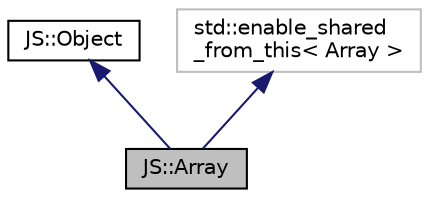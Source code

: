 digraph "JS::Array"
{
 // LATEX_PDF_SIZE
  bgcolor="transparent";
  edge [fontname="Helvetica",fontsize="10",labelfontname="Helvetica",labelfontsize="10"];
  node [fontname="Helvetica",fontsize="10",shape=record];
  Node1 [label="JS::Array",height=0.2,width=0.4,color="black", fillcolor="grey75", style="filled", fontcolor="black",tooltip="Represents a JavaScript-like array object in C++."];
  Node2 -> Node1 [dir="back",color="midnightblue",fontsize="10",style="solid",fontname="Helvetica"];
  Node2 [label="JS::Object",height=0.2,width=0.4,color="black",URL="$classJS_1_1Object.html",tooltip="Represents a JavaScript-like object in C++."];
  Node3 -> Node1 [dir="back",color="midnightblue",fontsize="10",style="solid",fontname="Helvetica"];
  Node3 [label="std::enable_shared\l_from_this\< Array \>",height=0.2,width=0.4,color="grey75",tooltip=" "];
}
